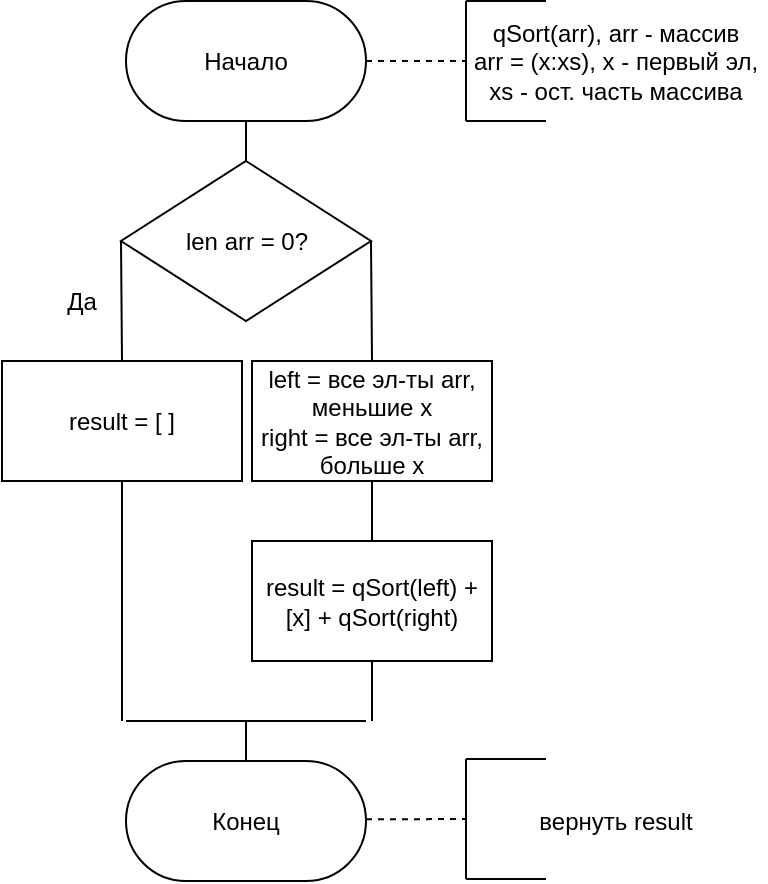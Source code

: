 <mxfile version="10.7.5" type="device"><diagram id="2GAwV0euSyzkdHFNtvfI" name="Page-1"><mxGraphModel dx="560" dy="679" grid="1" gridSize="10" guides="1" tooltips="1" connect="1" arrows="1" fold="1" page="1" pageScale="1" pageWidth="827" pageHeight="1169" math="0" shadow="0"><root><mxCell id="0"/><mxCell id="1" parent="0"/><mxCell id="aIAQ67s7BHLo3ez54iEN-1" value="Начало" style="rounded=1;whiteSpace=wrap;html=1;arcSize=50;" vertex="1" parent="1"><mxGeometry x="72" y="19.5" width="120" height="60" as="geometry"/></mxCell><mxCell id="aIAQ67s7BHLo3ez54iEN-2" value="" style="endArrow=none;dashed=1;html=1;exitX=1;exitY=0.5;exitDx=0;exitDy=0;" edge="1" parent="1" source="aIAQ67s7BHLo3ez54iEN-1"><mxGeometry width="50" height="50" relative="1" as="geometry"><mxPoint x="232" y="89.5" as="sourcePoint"/><mxPoint x="242" y="49.5" as="targetPoint"/></mxGeometry></mxCell><mxCell id="aIAQ67s7BHLo3ez54iEN-3" value="" style="endArrow=none;html=1;" edge="1" parent="1"><mxGeometry width="50" height="50" relative="1" as="geometry"><mxPoint x="242" y="79.5" as="sourcePoint"/><mxPoint x="242" y="19.5" as="targetPoint"/></mxGeometry></mxCell><mxCell id="aIAQ67s7BHLo3ez54iEN-4" value="" style="endArrow=none;html=1;" edge="1" parent="1"><mxGeometry width="50" height="50" relative="1" as="geometry"><mxPoint x="242" y="79.5" as="sourcePoint"/><mxPoint x="282" y="79.5" as="targetPoint"/></mxGeometry></mxCell><mxCell id="aIAQ67s7BHLo3ez54iEN-5" value="" style="endArrow=none;html=1;" edge="1" parent="1"><mxGeometry width="50" height="50" relative="1" as="geometry"><mxPoint x="242" y="19.5" as="sourcePoint"/><mxPoint x="282" y="19.5" as="targetPoint"/></mxGeometry></mxCell><mxCell id="aIAQ67s7BHLo3ez54iEN-7" value="qSort(arr), arr - массив&lt;br&gt;arr = (x:xs), x - первый эл,&lt;br&gt;xs - ост. часть массива&lt;br&gt;" style="text;html=1;strokeColor=none;fillColor=none;align=center;verticalAlign=middle;whiteSpace=wrap;rounded=0;" vertex="1" parent="1"><mxGeometry x="242" y="19.5" width="150" height="60" as="geometry"/></mxCell><mxCell id="aIAQ67s7BHLo3ez54iEN-8" value="len arr = 0?" style="rhombus;whiteSpace=wrap;html=1;" vertex="1" parent="1"><mxGeometry x="69.5" y="99.5" width="125" height="80" as="geometry"/></mxCell><mxCell id="aIAQ67s7BHLo3ez54iEN-9" value="" style="endArrow=none;html=1;entryX=0.5;entryY=1;entryDx=0;entryDy=0;exitX=0.5;exitY=0;exitDx=0;exitDy=0;" edge="1" parent="1" source="aIAQ67s7BHLo3ez54iEN-8" target="aIAQ67s7BHLo3ez54iEN-1"><mxGeometry width="50" height="50" relative="1" as="geometry"><mxPoint x="-18" y="129.5" as="sourcePoint"/><mxPoint x="32" y="79.5" as="targetPoint"/></mxGeometry></mxCell><mxCell id="aIAQ67s7BHLo3ez54iEN-10" value="result = [ ]" style="rounded=0;whiteSpace=wrap;html=1;" vertex="1" parent="1"><mxGeometry x="10" y="199.5" width="120" height="60" as="geometry"/></mxCell><mxCell id="aIAQ67s7BHLo3ez54iEN-11" value="" style="endArrow=none;html=1;entryX=0;entryY=0.5;entryDx=0;entryDy=0;exitX=0.5;exitY=0;exitDx=0;exitDy=0;" edge="1" parent="1" source="aIAQ67s7BHLo3ez54iEN-10" target="aIAQ67s7BHLo3ez54iEN-8"><mxGeometry width="50" height="50" relative="1" as="geometry"><mxPoint x="-8" y="189.5" as="sourcePoint"/><mxPoint x="42" y="139.5" as="targetPoint"/></mxGeometry></mxCell><mxCell id="aIAQ67s7BHLo3ez54iEN-12" value="left = все эл-ты arr, меньшие x&lt;br&gt;right = все эл-ты arr, больше x&lt;br&gt;" style="rounded=0;whiteSpace=wrap;html=1;" vertex="1" parent="1"><mxGeometry x="135" y="199.5" width="120" height="60" as="geometry"/></mxCell><mxCell id="aIAQ67s7BHLo3ez54iEN-13" value="" style="endArrow=none;html=1;entryX=1;entryY=0.5;entryDx=0;entryDy=0;exitX=0.5;exitY=0;exitDx=0;exitDy=0;" edge="1" parent="1" source="aIAQ67s7BHLo3ez54iEN-12" target="aIAQ67s7BHLo3ez54iEN-8"><mxGeometry width="50" height="50" relative="1" as="geometry"><mxPoint x="242" y="209.5" as="sourcePoint"/><mxPoint x="292" y="159.5" as="targetPoint"/></mxGeometry></mxCell><mxCell id="aIAQ67s7BHLo3ez54iEN-14" value="" style="endArrow=none;html=1;entryX=0.5;entryY=1;entryDx=0;entryDy=0;exitX=0.5;exitY=0;exitDx=0;exitDy=0;" edge="1" parent="1" source="aIAQ67s7BHLo3ez54iEN-15" target="aIAQ67s7BHLo3ez54iEN-12"><mxGeometry width="50" height="50" relative="1" as="geometry"><mxPoint x="195" y="299.5" as="sourcePoint"/><mxPoint x="232" y="289.5" as="targetPoint"/></mxGeometry></mxCell><mxCell id="aIAQ67s7BHLo3ez54iEN-15" value="result = qSort(left) + [x] + qSort(right)" style="rounded=0;whiteSpace=wrap;html=1;" vertex="1" parent="1"><mxGeometry x="135" y="289.5" width="120" height="60" as="geometry"/></mxCell><mxCell id="aIAQ67s7BHLo3ez54iEN-16" value="" style="endArrow=none;html=1;entryX=0.5;entryY=1;entryDx=0;entryDy=0;" edge="1" parent="1" target="aIAQ67s7BHLo3ez54iEN-10"><mxGeometry width="50" height="50" relative="1" as="geometry"><mxPoint x="70" y="379.5" as="sourcePoint"/><mxPoint x="92" y="309.5" as="targetPoint"/></mxGeometry></mxCell><mxCell id="aIAQ67s7BHLo3ez54iEN-17" value="" style="endArrow=none;html=1;entryX=0.5;entryY=1;entryDx=0;entryDy=0;" edge="1" parent="1" target="aIAQ67s7BHLo3ez54iEN-15"><mxGeometry width="50" height="50" relative="1" as="geometry"><mxPoint x="195" y="379.5" as="sourcePoint"/><mxPoint x="262" y="399.5" as="targetPoint"/></mxGeometry></mxCell><mxCell id="aIAQ67s7BHLo3ez54iEN-18" value="" style="endArrow=none;html=1;" edge="1" parent="1"><mxGeometry width="50" height="50" relative="1" as="geometry"><mxPoint x="72" y="379.5" as="sourcePoint"/><mxPoint x="192" y="379.5" as="targetPoint"/></mxGeometry></mxCell><mxCell id="aIAQ67s7BHLo3ez54iEN-19" value="" style="endArrow=none;html=1;exitX=0.5;exitY=0;exitDx=0;exitDy=0;" edge="1" parent="1" source="aIAQ67s7BHLo3ez54iEN-20"><mxGeometry width="50" height="50" relative="1" as="geometry"><mxPoint x="132" y="409.5" as="sourcePoint"/><mxPoint x="132" y="379.5" as="targetPoint"/></mxGeometry></mxCell><mxCell id="aIAQ67s7BHLo3ez54iEN-20" value="Конец" style="rounded=1;whiteSpace=wrap;html=1;arcSize=50;" vertex="1" parent="1"><mxGeometry x="72" y="399.5" width="120" height="60" as="geometry"/></mxCell><mxCell id="aIAQ67s7BHLo3ez54iEN-21" value="" style="endArrow=none;dashed=1;html=1;exitX=1;exitY=0.5;exitDx=0;exitDy=0;" edge="1" parent="1"><mxGeometry width="50" height="50" relative="1" as="geometry"><mxPoint x="192" y="428.667" as="sourcePoint"/><mxPoint x="242" y="428.5" as="targetPoint"/></mxGeometry></mxCell><mxCell id="aIAQ67s7BHLo3ez54iEN-22" value="" style="endArrow=none;html=1;" edge="1" parent="1"><mxGeometry width="50" height="50" relative="1" as="geometry"><mxPoint x="242" y="458.5" as="sourcePoint"/><mxPoint x="242" y="398.5" as="targetPoint"/></mxGeometry></mxCell><mxCell id="aIAQ67s7BHLo3ez54iEN-23" value="" style="endArrow=none;html=1;" edge="1" parent="1"><mxGeometry width="50" height="50" relative="1" as="geometry"><mxPoint x="242" y="458.5" as="sourcePoint"/><mxPoint x="282" y="458.5" as="targetPoint"/></mxGeometry></mxCell><mxCell id="aIAQ67s7BHLo3ez54iEN-24" value="" style="endArrow=none;html=1;" edge="1" parent="1"><mxGeometry width="50" height="50" relative="1" as="geometry"><mxPoint x="242" y="398.5" as="sourcePoint"/><mxPoint x="282" y="398.5" as="targetPoint"/></mxGeometry></mxCell><mxCell id="aIAQ67s7BHLo3ez54iEN-25" value="вернуть result" style="text;html=1;strokeColor=none;fillColor=none;align=center;verticalAlign=middle;whiteSpace=wrap;rounded=0;" vertex="1" parent="1"><mxGeometry x="242" y="399.5" width="150" height="60" as="geometry"/></mxCell><mxCell id="aIAQ67s7BHLo3ez54iEN-26" value="Да" style="text;html=1;strokeColor=none;fillColor=none;align=center;verticalAlign=middle;whiteSpace=wrap;rounded=0;" vertex="1" parent="1"><mxGeometry x="30" y="160" width="40" height="20" as="geometry"/></mxCell></root></mxGraphModel></diagram></mxfile>